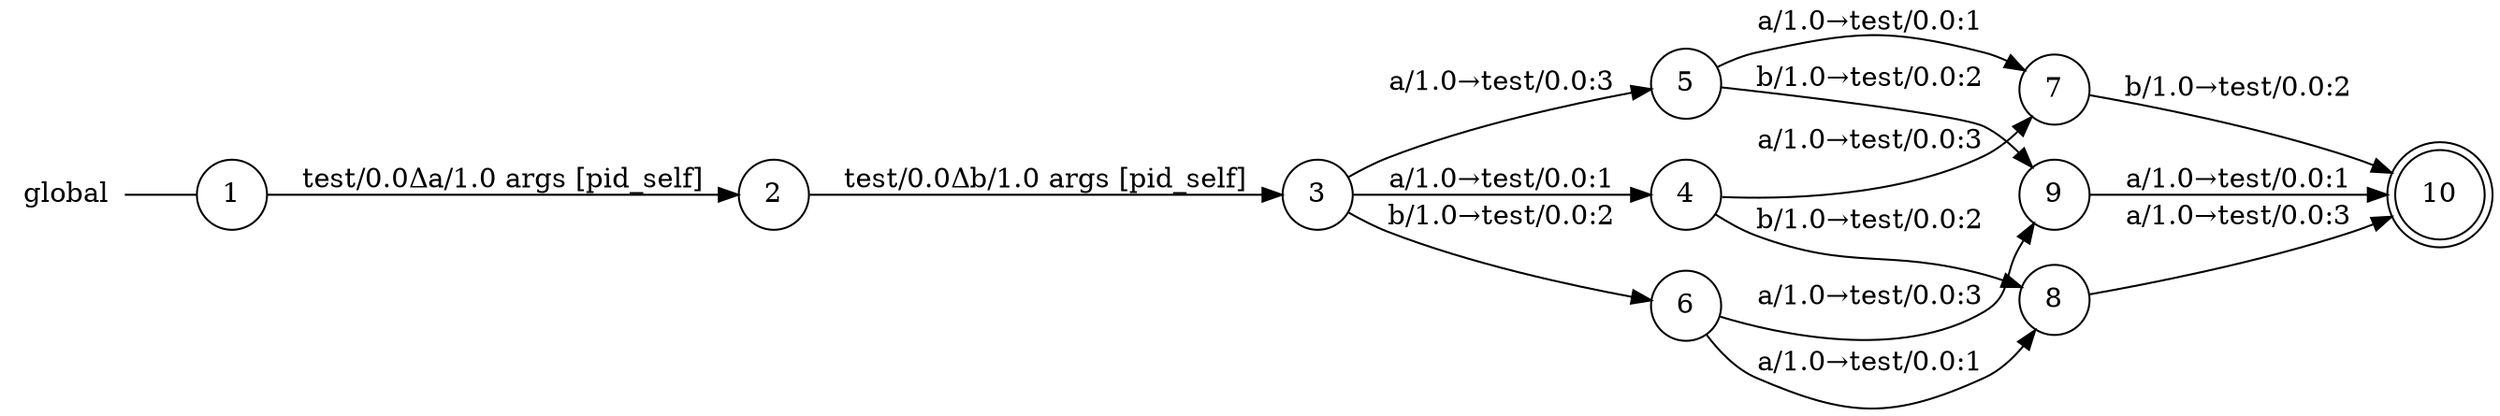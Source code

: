 digraph global {
	rankdir="LR";
	n_0 [label="global", shape="plaintext"];
	n_1 [id="5", shape=circle, label="5"];
	n_2 [id="6", shape=circle, label="6"];
	n_3 [id="10", shape=doublecircle, label="10"];
	n_4 [id="1", shape=circle, label="1"];
	n_0 -> n_4 [arrowhead=none];
	n_5 [id="9", shape=circle, label="9"];
	n_6 [id="2", shape=circle, label="2"];
	n_7 [id="8", shape=circle, label="8"];
	n_8 [id="4", shape=circle, label="4"];
	n_9 [id="7", shape=circle, label="7"];
	n_10 [id="3", shape=circle, label="3"];

	n_4 -> n_6 [id="[$e|0]", label="test/0.0Δa/1.0 args [pid_self]"];
	n_2 -> n_7 [id="[$e|9]", label="a/1.0→test/0.0:1"];
	n_8 -> n_9 [id="[$e|5]", label="a/1.0→test/0.0:3"];
	n_10 -> n_1 [id="[$e|3]", label="a/1.0→test/0.0:3"];
	n_1 -> n_5 [id="[$e|8]", label="b/1.0→test/0.0:2"];
	n_7 -> n_3 [id="[$e|12]", label="a/1.0→test/0.0:3"];
	n_8 -> n_7 [id="[$e|6]", label="b/1.0→test/0.0:2"];
	n_10 -> n_8 [id="[$e|2]", label="a/1.0→test/0.0:1"];
	n_2 -> n_5 [id="[$e|10]", label="a/1.0→test/0.0:3"];
	n_1 -> n_9 [id="[$e|7]", label="a/1.0→test/0.0:1"];
	n_9 -> n_3 [id="[$e|11]", label="b/1.0→test/0.0:2"];
	n_5 -> n_3 [id="[$e|13]", label="a/1.0→test/0.0:1"];
	n_10 -> n_2 [id="[$e|4]", label="b/1.0→test/0.0:2"];
	n_6 -> n_10 [id="[$e|1]", label="test/0.0Δb/1.0 args [pid_self]"];
}
